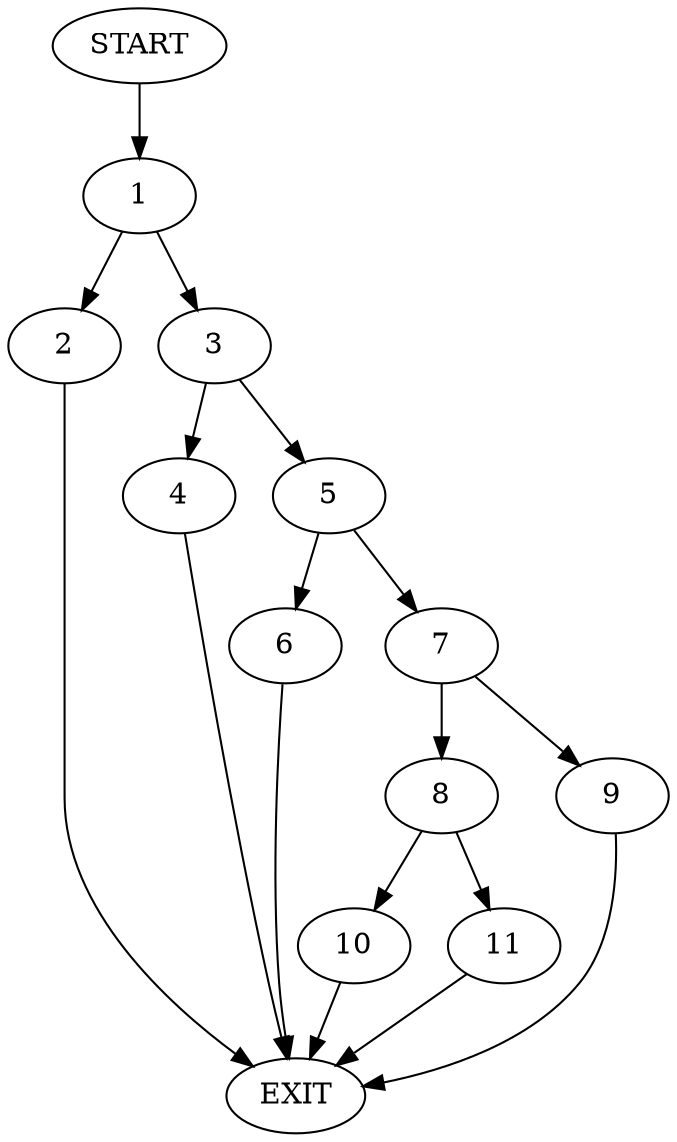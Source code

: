 digraph {
0 [label="START"]
12 [label="EXIT"]
0 -> 1
1 -> 2
1 -> 3
2 -> 12
3 -> 4
3 -> 5
5 -> 6
5 -> 7
4 -> 12
6 -> 12
7 -> 8
7 -> 9
8 -> 10
8 -> 11
9 -> 12
11 -> 12
10 -> 12
}
